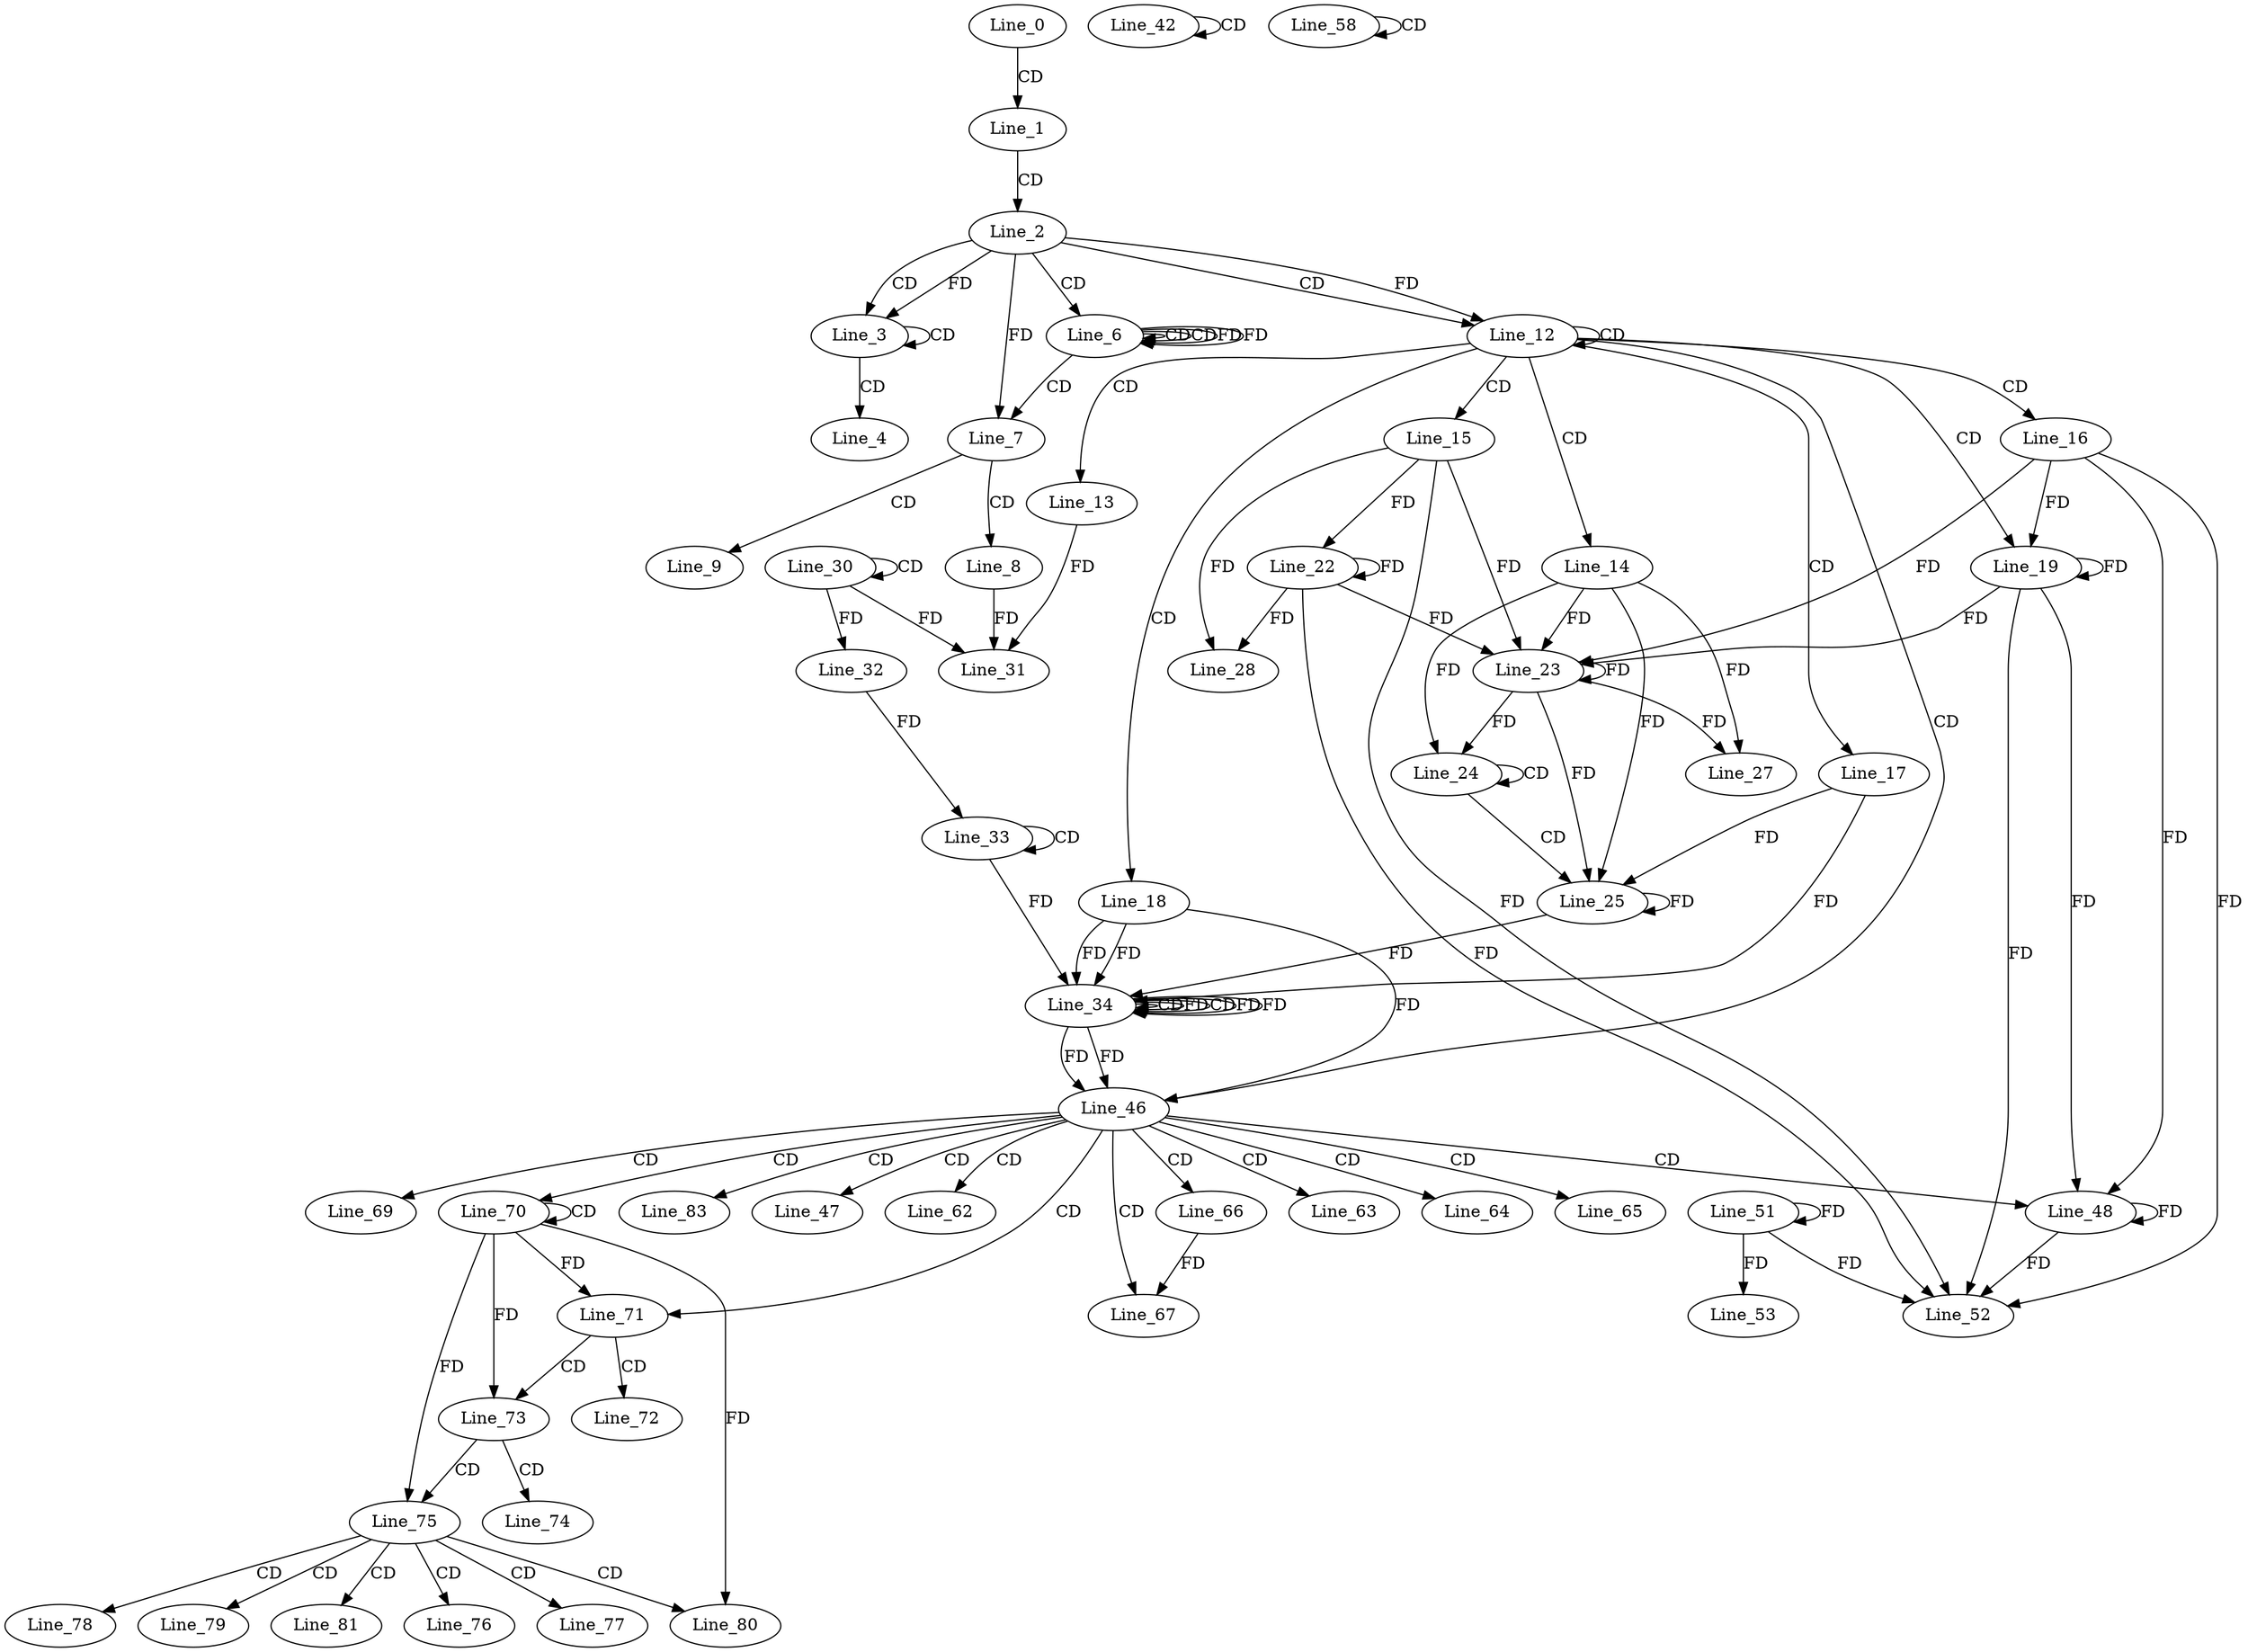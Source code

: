 digraph G {
  Line_0;
  Line_1;
  Line_2;
  Line_3;
  Line_3;
  Line_4;
  Line_6;
  Line_6;
  Line_6;
  Line_7;
  Line_7;
  Line_8;
  Line_9;
  Line_12;
  Line_12;
  Line_13;
  Line_14;
  Line_15;
  Line_16;
  Line_17;
  Line_18;
  Line_19;
  Line_22;
  Line_22;
  Line_23;
  Line_23;
  Line_24;
  Line_24;
  Line_25;
  Line_25;
  Line_27;
  Line_28;
  Line_30;
  Line_30;
  Line_31;
  Line_31;
  Line_32;
  Line_33;
  Line_33;
  Line_32;
  Line_34;
  Line_34;
  Line_34;
  Line_34;
  Line_42;
  Line_42;
  Line_46;
  Line_47;
  Line_48;
  Line_51;
  Line_51;
  Line_52;
  Line_53;
  Line_58;
  Line_58;
  Line_62;
  Line_63;
  Line_64;
  Line_65;
  Line_66;
  Line_67;
  Line_69;
  Line_70;
  Line_70;
  Line_71;
  Line_72;
  Line_73;
  Line_74;
  Line_75;
  Line_76;
  Line_77;
  Line_78;
  Line_79;
  Line_80;
  Line_80;
  Line_81;
  Line_83;
  Line_83;
  Line_0 -> Line_1 [ label="CD" ];
  Line_1 -> Line_2 [ label="CD" ];
  Line_2 -> Line_3 [ label="CD" ];
  Line_3 -> Line_3 [ label="CD" ];
  Line_2 -> Line_3 [ label="FD" ];
  Line_3 -> Line_4 [ label="CD" ];
  Line_2 -> Line_6 [ label="CD" ];
  Line_6 -> Line_6 [ label="CD" ];
  Line_6 -> Line_6 [ label="CD" ];
  Line_6 -> Line_6 [ label="FD" ];
  Line_6 -> Line_7 [ label="CD" ];
  Line_2 -> Line_7 [ label="FD" ];
  Line_7 -> Line_8 [ label="CD" ];
  Line_7 -> Line_9 [ label="CD" ];
  Line_2 -> Line_12 [ label="CD" ];
  Line_12 -> Line_12 [ label="CD" ];
  Line_2 -> Line_12 [ label="FD" ];
  Line_12 -> Line_13 [ label="CD" ];
  Line_12 -> Line_14 [ label="CD" ];
  Line_12 -> Line_15 [ label="CD" ];
  Line_12 -> Line_16 [ label="CD" ];
  Line_12 -> Line_17 [ label="CD" ];
  Line_12 -> Line_18 [ label="CD" ];
  Line_12 -> Line_19 [ label="CD" ];
  Line_16 -> Line_19 [ label="FD" ];
  Line_19 -> Line_19 [ label="FD" ];
  Line_15 -> Line_22 [ label="FD" ];
  Line_22 -> Line_22 [ label="FD" ];
  Line_14 -> Line_23 [ label="FD" ];
  Line_23 -> Line_23 [ label="FD" ];
  Line_15 -> Line_23 [ label="FD" ];
  Line_22 -> Line_23 [ label="FD" ];
  Line_16 -> Line_23 [ label="FD" ];
  Line_19 -> Line_23 [ label="FD" ];
  Line_24 -> Line_24 [ label="CD" ];
  Line_14 -> Line_24 [ label="FD" ];
  Line_23 -> Line_24 [ label="FD" ];
  Line_24 -> Line_25 [ label="CD" ];
  Line_25 -> Line_25 [ label="FD" ];
  Line_17 -> Line_25 [ label="FD" ];
  Line_14 -> Line_25 [ label="FD" ];
  Line_23 -> Line_25 [ label="FD" ];
  Line_14 -> Line_27 [ label="FD" ];
  Line_23 -> Line_27 [ label="FD" ];
  Line_15 -> Line_28 [ label="FD" ];
  Line_22 -> Line_28 [ label="FD" ];
  Line_30 -> Line_30 [ label="CD" ];
  Line_30 -> Line_31 [ label="FD" ];
  Line_8 -> Line_31 [ label="FD" ];
  Line_13 -> Line_31 [ label="FD" ];
  Line_30 -> Line_32 [ label="FD" ];
  Line_33 -> Line_33 [ label="CD" ];
  Line_32 -> Line_33 [ label="FD" ];
  Line_33 -> Line_34 [ label="FD" ];
  Line_25 -> Line_34 [ label="FD" ];
  Line_17 -> Line_34 [ label="FD" ];
  Line_34 -> Line_34 [ label="CD" ];
  Line_18 -> Line_34 [ label="FD" ];
  Line_34 -> Line_34 [ label="FD" ];
  Line_34 -> Line_34 [ label="CD" ];
  Line_18 -> Line_34 [ label="FD" ];
  Line_34 -> Line_34 [ label="FD" ];
  Line_34 -> Line_34 [ label="FD" ];
  Line_42 -> Line_42 [ label="CD" ];
  Line_12 -> Line_46 [ label="CD" ];
  Line_18 -> Line_46 [ label="FD" ];
  Line_34 -> Line_46 [ label="FD" ];
  Line_34 -> Line_46 [ label="FD" ];
  Line_46 -> Line_47 [ label="CD" ];
  Line_46 -> Line_48 [ label="CD" ];
  Line_16 -> Line_48 [ label="FD" ];
  Line_19 -> Line_48 [ label="FD" ];
  Line_48 -> Line_48 [ label="FD" ];
  Line_51 -> Line_51 [ label="FD" ];
  Line_15 -> Line_52 [ label="FD" ];
  Line_22 -> Line_52 [ label="FD" ];
  Line_51 -> Line_52 [ label="FD" ];
  Line_16 -> Line_52 [ label="FD" ];
  Line_19 -> Line_52 [ label="FD" ];
  Line_48 -> Line_52 [ label="FD" ];
  Line_51 -> Line_53 [ label="FD" ];
  Line_58 -> Line_58 [ label="CD" ];
  Line_46 -> Line_62 [ label="CD" ];
  Line_46 -> Line_63 [ label="CD" ];
  Line_46 -> Line_64 [ label="CD" ];
  Line_46 -> Line_65 [ label="CD" ];
  Line_46 -> Line_66 [ label="CD" ];
  Line_46 -> Line_67 [ label="CD" ];
  Line_66 -> Line_67 [ label="FD" ];
  Line_46 -> Line_69 [ label="CD" ];
  Line_46 -> Line_70 [ label="CD" ];
  Line_70 -> Line_70 [ label="CD" ];
  Line_46 -> Line_71 [ label="CD" ];
  Line_70 -> Line_71 [ label="FD" ];
  Line_71 -> Line_72 [ label="CD" ];
  Line_71 -> Line_73 [ label="CD" ];
  Line_70 -> Line_73 [ label="FD" ];
  Line_73 -> Line_74 [ label="CD" ];
  Line_73 -> Line_75 [ label="CD" ];
  Line_70 -> Line_75 [ label="FD" ];
  Line_75 -> Line_76 [ label="CD" ];
  Line_75 -> Line_77 [ label="CD" ];
  Line_75 -> Line_78 [ label="CD" ];
  Line_75 -> Line_79 [ label="CD" ];
  Line_75 -> Line_80 [ label="CD" ];
  Line_70 -> Line_80 [ label="FD" ];
  Line_75 -> Line_81 [ label="CD" ];
  Line_46 -> Line_83 [ label="CD" ];
  Line_6 -> Line_6 [ label="FD" ];
}
